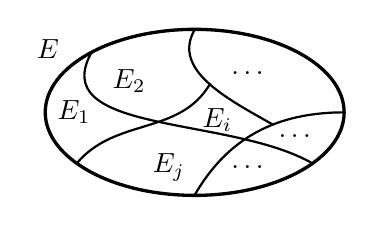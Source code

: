 %\shorthandoff{:!}
\begin{tikzpicture}

	\draw[very thick] (0,0) ellipse (54pt and 30pt);
%	\fill[myred] (0,0) circle (2pt);

	\path[-, thick] (0,-1.05) edge[out=60,in=180] (1.9,0);
	\path[-, thick] (0,1.05) edge[out=-120,in=150] (1,-0.16);
	\path[-, thick] (0.2,0.37) edge[out=-120,in=50] (-1.5,-0.65);
	\path[-, thick] (-1.3,0.78) edge[out=-120,in=150] (1.5,-0.65);

   \node[left] at (-0.5,0.4) {$E_2$};
   \node[left] at (1,0.5) {$\ldots$};
   \node[left] at (1,-0.7) {$\ldots$};
   \node[left] at (0,-0.7) {$E_j$};
   \node[left] at (-1.2,0) {$E_1$};
   \node[left] at (0.6,-0.1) {$E_i$};
   \node[left] at (1.6,-0.3) {$\ldots$};


   \node[left] at (-1.6,0.8) {$E$};
\end{tikzpicture}
%\shorthandon{:!}
